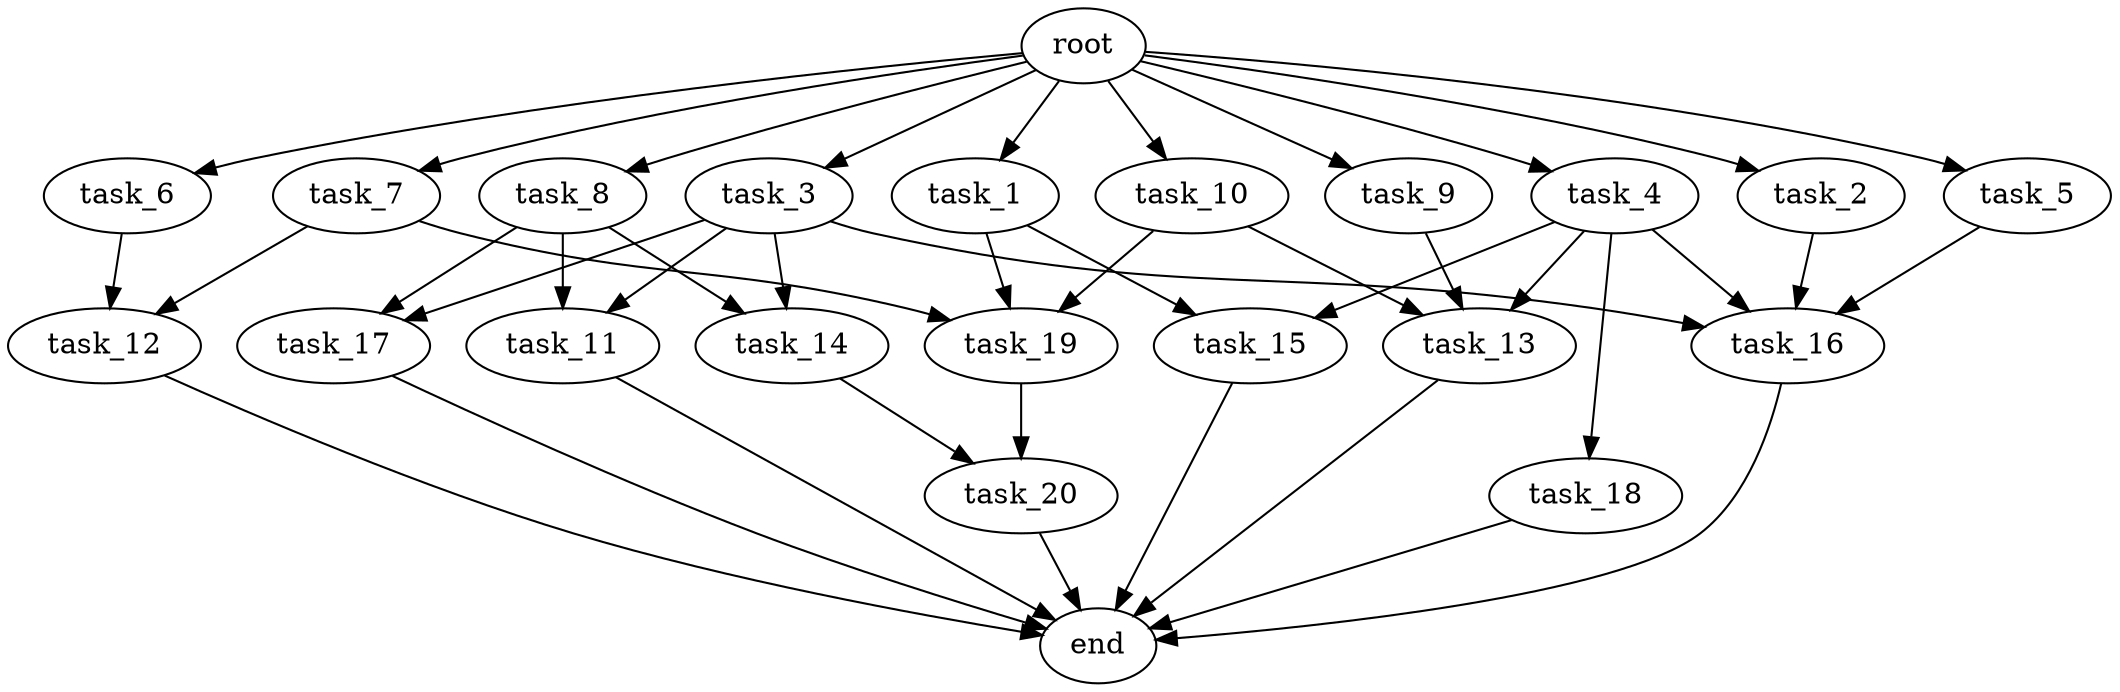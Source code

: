 digraph G {
  root [size="0.000000e+00"];
  task_1 [size="7.236082e+09"];
  task_2 [size="7.929249e+09"];
  task_3 [size="1.729852e+09"];
  task_4 [size="8.257227e+09"];
  task_5 [size="6.896261e+09"];
  task_6 [size="5.762748e+09"];
  task_7 [size="9.076649e+09"];
  task_8 [size="5.952717e+09"];
  task_9 [size="3.004632e+09"];
  task_10 [size="7.308163e+09"];
  task_11 [size="5.763261e+09"];
  task_12 [size="7.856955e+08"];
  task_13 [size="5.601712e+08"];
  task_14 [size="7.709244e+09"];
  task_15 [size="3.479954e+09"];
  task_16 [size="8.171600e+09"];
  task_17 [size="4.165801e+09"];
  task_18 [size="8.678443e+09"];
  task_19 [size="8.697995e+09"];
  task_20 [size="2.267950e+09"];
  end [size="0.000000e+00"];

  root -> task_1 [size="1.000000e-12"];
  root -> task_2 [size="1.000000e-12"];
  root -> task_3 [size="1.000000e-12"];
  root -> task_4 [size="1.000000e-12"];
  root -> task_5 [size="1.000000e-12"];
  root -> task_6 [size="1.000000e-12"];
  root -> task_7 [size="1.000000e-12"];
  root -> task_8 [size="1.000000e-12"];
  root -> task_9 [size="1.000000e-12"];
  root -> task_10 [size="1.000000e-12"];
  task_1 -> task_15 [size="1.739977e+08"];
  task_1 -> task_19 [size="2.899332e+08"];
  task_2 -> task_16 [size="2.042900e+08"];
  task_3 -> task_11 [size="2.881630e+08"];
  task_3 -> task_14 [size="3.854622e+08"];
  task_3 -> task_16 [size="2.042900e+08"];
  task_3 -> task_17 [size="2.082900e+08"];
  task_4 -> task_13 [size="1.867237e+07"];
  task_4 -> task_15 [size="1.739977e+08"];
  task_4 -> task_16 [size="2.042900e+08"];
  task_4 -> task_18 [size="8.678443e+08"];
  task_5 -> task_16 [size="2.042900e+08"];
  task_6 -> task_12 [size="3.928477e+07"];
  task_7 -> task_12 [size="3.928477e+07"];
  task_7 -> task_19 [size="2.899332e+08"];
  task_8 -> task_11 [size="2.881630e+08"];
  task_8 -> task_14 [size="3.854622e+08"];
  task_8 -> task_17 [size="2.082900e+08"];
  task_9 -> task_13 [size="1.867237e+07"];
  task_10 -> task_13 [size="1.867237e+07"];
  task_10 -> task_19 [size="2.899332e+08"];
  task_11 -> end [size="1.000000e-12"];
  task_12 -> end [size="1.000000e-12"];
  task_13 -> end [size="1.000000e-12"];
  task_14 -> task_20 [size="1.133975e+08"];
  task_15 -> end [size="1.000000e-12"];
  task_16 -> end [size="1.000000e-12"];
  task_17 -> end [size="1.000000e-12"];
  task_18 -> end [size="1.000000e-12"];
  task_19 -> task_20 [size="1.133975e+08"];
  task_20 -> end [size="1.000000e-12"];
}
